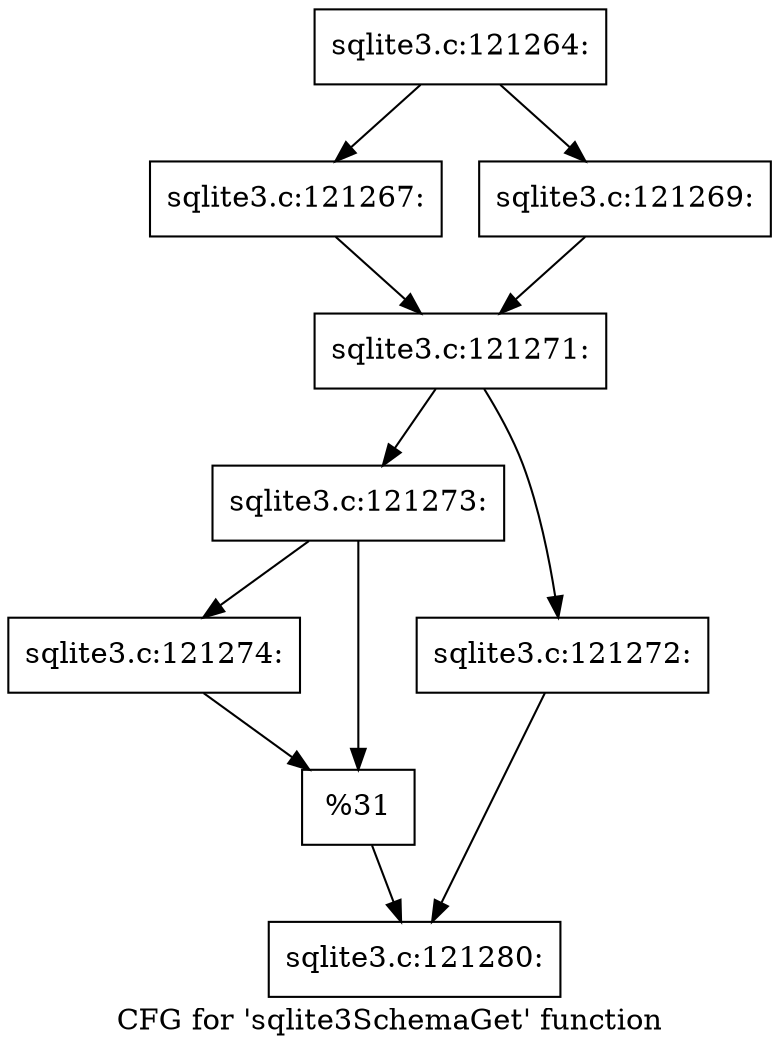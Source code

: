 digraph "CFG for 'sqlite3SchemaGet' function" {
	label="CFG for 'sqlite3SchemaGet' function";

	Node0x55c0fa2a3ce0 [shape=record,label="{sqlite3.c:121264:}"];
	Node0x55c0fa2a3ce0 -> Node0x55c0fa2e0b90;
	Node0x55c0fa2a3ce0 -> Node0x55c0fa2e0c30;
	Node0x55c0fa2e0b90 [shape=record,label="{sqlite3.c:121267:}"];
	Node0x55c0fa2e0b90 -> Node0x55c0fa2e0be0;
	Node0x55c0fa2e0c30 [shape=record,label="{sqlite3.c:121269:}"];
	Node0x55c0fa2e0c30 -> Node0x55c0fa2e0be0;
	Node0x55c0fa2e0be0 [shape=record,label="{sqlite3.c:121271:}"];
	Node0x55c0fa2e0be0 -> Node0x55c0fa2e17c0;
	Node0x55c0fa2e0be0 -> Node0x55c0fa2e1720;
	Node0x55c0fa2e1720 [shape=record,label="{sqlite3.c:121272:}"];
	Node0x55c0fa2e1720 -> Node0x55c0fa2e1770;
	Node0x55c0fa2e17c0 [shape=record,label="{sqlite3.c:121273:}"];
	Node0x55c0fa2e17c0 -> Node0x55c0fa2e1d40;
	Node0x55c0fa2e17c0 -> Node0x55c0fa2e1d90;
	Node0x55c0fa2e1d40 [shape=record,label="{sqlite3.c:121274:}"];
	Node0x55c0fa2e1d40 -> Node0x55c0fa2e1d90;
	Node0x55c0fa2e1d90 [shape=record,label="{%31}"];
	Node0x55c0fa2e1d90 -> Node0x55c0fa2e1770;
	Node0x55c0fa2e1770 [shape=record,label="{sqlite3.c:121280:}"];
}
